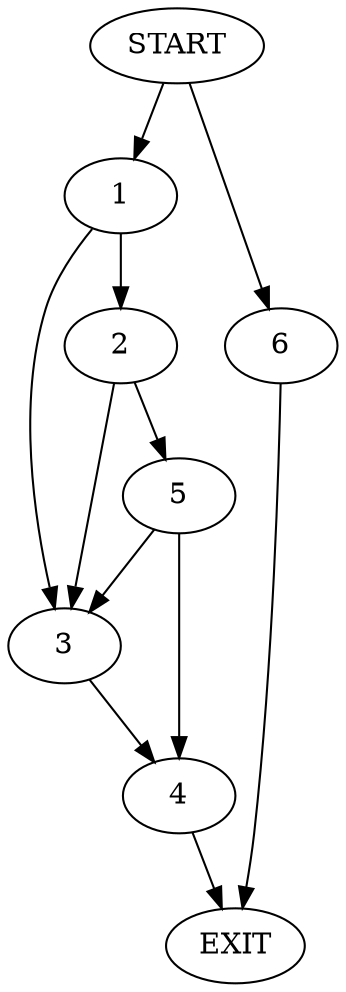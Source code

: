 digraph {
0 [label="START"]
7 [label="EXIT"]
0 -> 1
1 -> 2
1 -> 3
3 -> 4
2 -> 5
2 -> 3
5 -> 4
5 -> 3
4 -> 7
0 -> 6
6 -> 7
}
